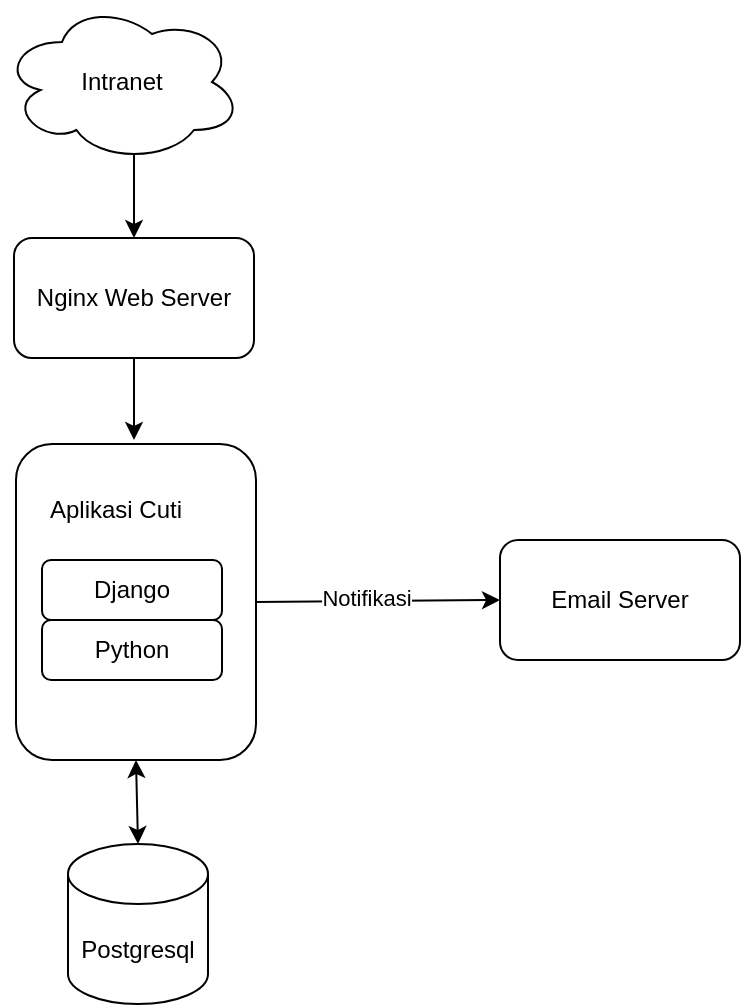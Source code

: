<mxfile version="23.1.8" type="github">
  <diagram name="Page-1" id="KOSuuHQOOJBVkIZgWyII">
    <mxGraphModel dx="810" dy="481" grid="1" gridSize="10" guides="1" tooltips="1" connect="1" arrows="1" fold="1" page="1" pageScale="1" pageWidth="850" pageHeight="1100" math="0" shadow="0">
      <root>
        <mxCell id="0" />
        <mxCell id="1" parent="0" />
        <mxCell id="II9ciFQb3FyCRsTgB9Vm-1" value="Intranet" style="ellipse;shape=cloud;whiteSpace=wrap;html=1;" vertex="1" parent="1">
          <mxGeometry x="153" y="61" width="120" height="80" as="geometry" />
        </mxCell>
        <mxCell id="II9ciFQb3FyCRsTgB9Vm-2" value="Nginx Web Server" style="rounded=1;whiteSpace=wrap;html=1;" vertex="1" parent="1">
          <mxGeometry x="159" y="179" width="120" height="60" as="geometry" />
        </mxCell>
        <mxCell id="II9ciFQb3FyCRsTgB9Vm-3" value="" style="rounded=1;whiteSpace=wrap;html=1;" vertex="1" parent="1">
          <mxGeometry x="160" y="282" width="120" height="158" as="geometry" />
        </mxCell>
        <mxCell id="II9ciFQb3FyCRsTgB9Vm-4" value="Aplikasi Cuti" style="text;html=1;align=center;verticalAlign=middle;whiteSpace=wrap;rounded=0;" vertex="1" parent="1">
          <mxGeometry x="155" y="300" width="110" height="30" as="geometry" />
        </mxCell>
        <mxCell id="II9ciFQb3FyCRsTgB9Vm-5" value="Python" style="rounded=1;whiteSpace=wrap;html=1;" vertex="1" parent="1">
          <mxGeometry x="173" y="370" width="90" height="30" as="geometry" />
        </mxCell>
        <mxCell id="II9ciFQb3FyCRsTgB9Vm-6" value="Django" style="rounded=1;whiteSpace=wrap;html=1;" vertex="1" parent="1">
          <mxGeometry x="173" y="340" width="90" height="30" as="geometry" />
        </mxCell>
        <mxCell id="II9ciFQb3FyCRsTgB9Vm-7" value="Postgresql" style="shape=cylinder3;whiteSpace=wrap;html=1;boundedLbl=1;backgroundOutline=1;size=15;" vertex="1" parent="1">
          <mxGeometry x="186" y="482" width="70" height="80" as="geometry" />
        </mxCell>
        <mxCell id="II9ciFQb3FyCRsTgB9Vm-8" value="Email Server" style="rounded=1;whiteSpace=wrap;html=1;" vertex="1" parent="1">
          <mxGeometry x="402" y="330" width="120" height="60" as="geometry" />
        </mxCell>
        <mxCell id="II9ciFQb3FyCRsTgB9Vm-9" value="" style="endArrow=classic;html=1;rounded=0;exitX=0.55;exitY=0.95;exitDx=0;exitDy=0;exitPerimeter=0;entryX=0.5;entryY=0;entryDx=0;entryDy=0;" edge="1" parent="1" source="II9ciFQb3FyCRsTgB9Vm-1" target="II9ciFQb3FyCRsTgB9Vm-2">
          <mxGeometry width="50" height="50" relative="1" as="geometry">
            <mxPoint x="330" y="370" as="sourcePoint" />
            <mxPoint x="380" y="320" as="targetPoint" />
          </mxGeometry>
        </mxCell>
        <mxCell id="II9ciFQb3FyCRsTgB9Vm-11" value="" style="endArrow=classic;html=1;rounded=0;exitX=0.5;exitY=1;exitDx=0;exitDy=0;" edge="1" parent="1" source="II9ciFQb3FyCRsTgB9Vm-2">
          <mxGeometry width="50" height="50" relative="1" as="geometry">
            <mxPoint x="229" y="131" as="sourcePoint" />
            <mxPoint x="219" y="280" as="targetPoint" />
          </mxGeometry>
        </mxCell>
        <mxCell id="II9ciFQb3FyCRsTgB9Vm-12" value="" style="endArrow=classic;startArrow=classic;html=1;rounded=0;exitX=0.5;exitY=0;exitDx=0;exitDy=0;exitPerimeter=0;entryX=0.5;entryY=1;entryDx=0;entryDy=0;" edge="1" parent="1" source="II9ciFQb3FyCRsTgB9Vm-7" target="II9ciFQb3FyCRsTgB9Vm-3">
          <mxGeometry width="50" height="50" relative="1" as="geometry">
            <mxPoint x="320" y="340" as="sourcePoint" />
            <mxPoint x="370" y="290" as="targetPoint" />
          </mxGeometry>
        </mxCell>
        <mxCell id="II9ciFQb3FyCRsTgB9Vm-14" value="" style="endArrow=classic;html=1;rounded=0;exitX=1;exitY=0.5;exitDx=0;exitDy=0;entryX=0;entryY=0.5;entryDx=0;entryDy=0;" edge="1" parent="1" source="II9ciFQb3FyCRsTgB9Vm-3" target="II9ciFQb3FyCRsTgB9Vm-8">
          <mxGeometry relative="1" as="geometry">
            <mxPoint x="300" y="310" as="sourcePoint" />
            <mxPoint x="400" y="310" as="targetPoint" />
          </mxGeometry>
        </mxCell>
        <mxCell id="II9ciFQb3FyCRsTgB9Vm-15" value="Label" style="edgeLabel;resizable=0;html=1;;align=center;verticalAlign=middle;" connectable="0" vertex="1" parent="II9ciFQb3FyCRsTgB9Vm-14">
          <mxGeometry relative="1" as="geometry" />
        </mxCell>
        <mxCell id="II9ciFQb3FyCRsTgB9Vm-16" value="Notifikasi" style="edgeLabel;html=1;align=center;verticalAlign=middle;resizable=0;points=[];" vertex="1" connectable="0" parent="II9ciFQb3FyCRsTgB9Vm-14">
          <mxGeometry x="-0.098" y="2" relative="1" as="geometry">
            <mxPoint as="offset" />
          </mxGeometry>
        </mxCell>
      </root>
    </mxGraphModel>
  </diagram>
</mxfile>
